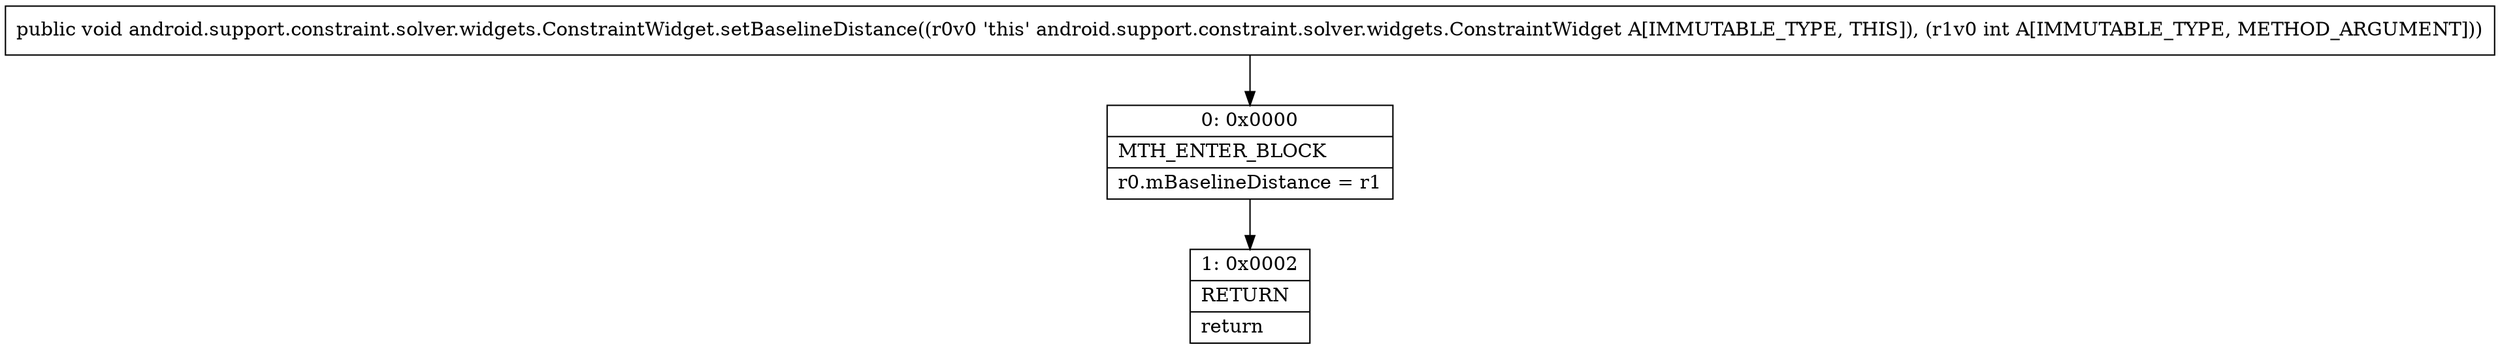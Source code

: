 digraph "CFG forandroid.support.constraint.solver.widgets.ConstraintWidget.setBaselineDistance(I)V" {
Node_0 [shape=record,label="{0\:\ 0x0000|MTH_ENTER_BLOCK\l|r0.mBaselineDistance = r1\l}"];
Node_1 [shape=record,label="{1\:\ 0x0002|RETURN\l|return\l}"];
MethodNode[shape=record,label="{public void android.support.constraint.solver.widgets.ConstraintWidget.setBaselineDistance((r0v0 'this' android.support.constraint.solver.widgets.ConstraintWidget A[IMMUTABLE_TYPE, THIS]), (r1v0 int A[IMMUTABLE_TYPE, METHOD_ARGUMENT])) }"];
MethodNode -> Node_0;
Node_0 -> Node_1;
}

